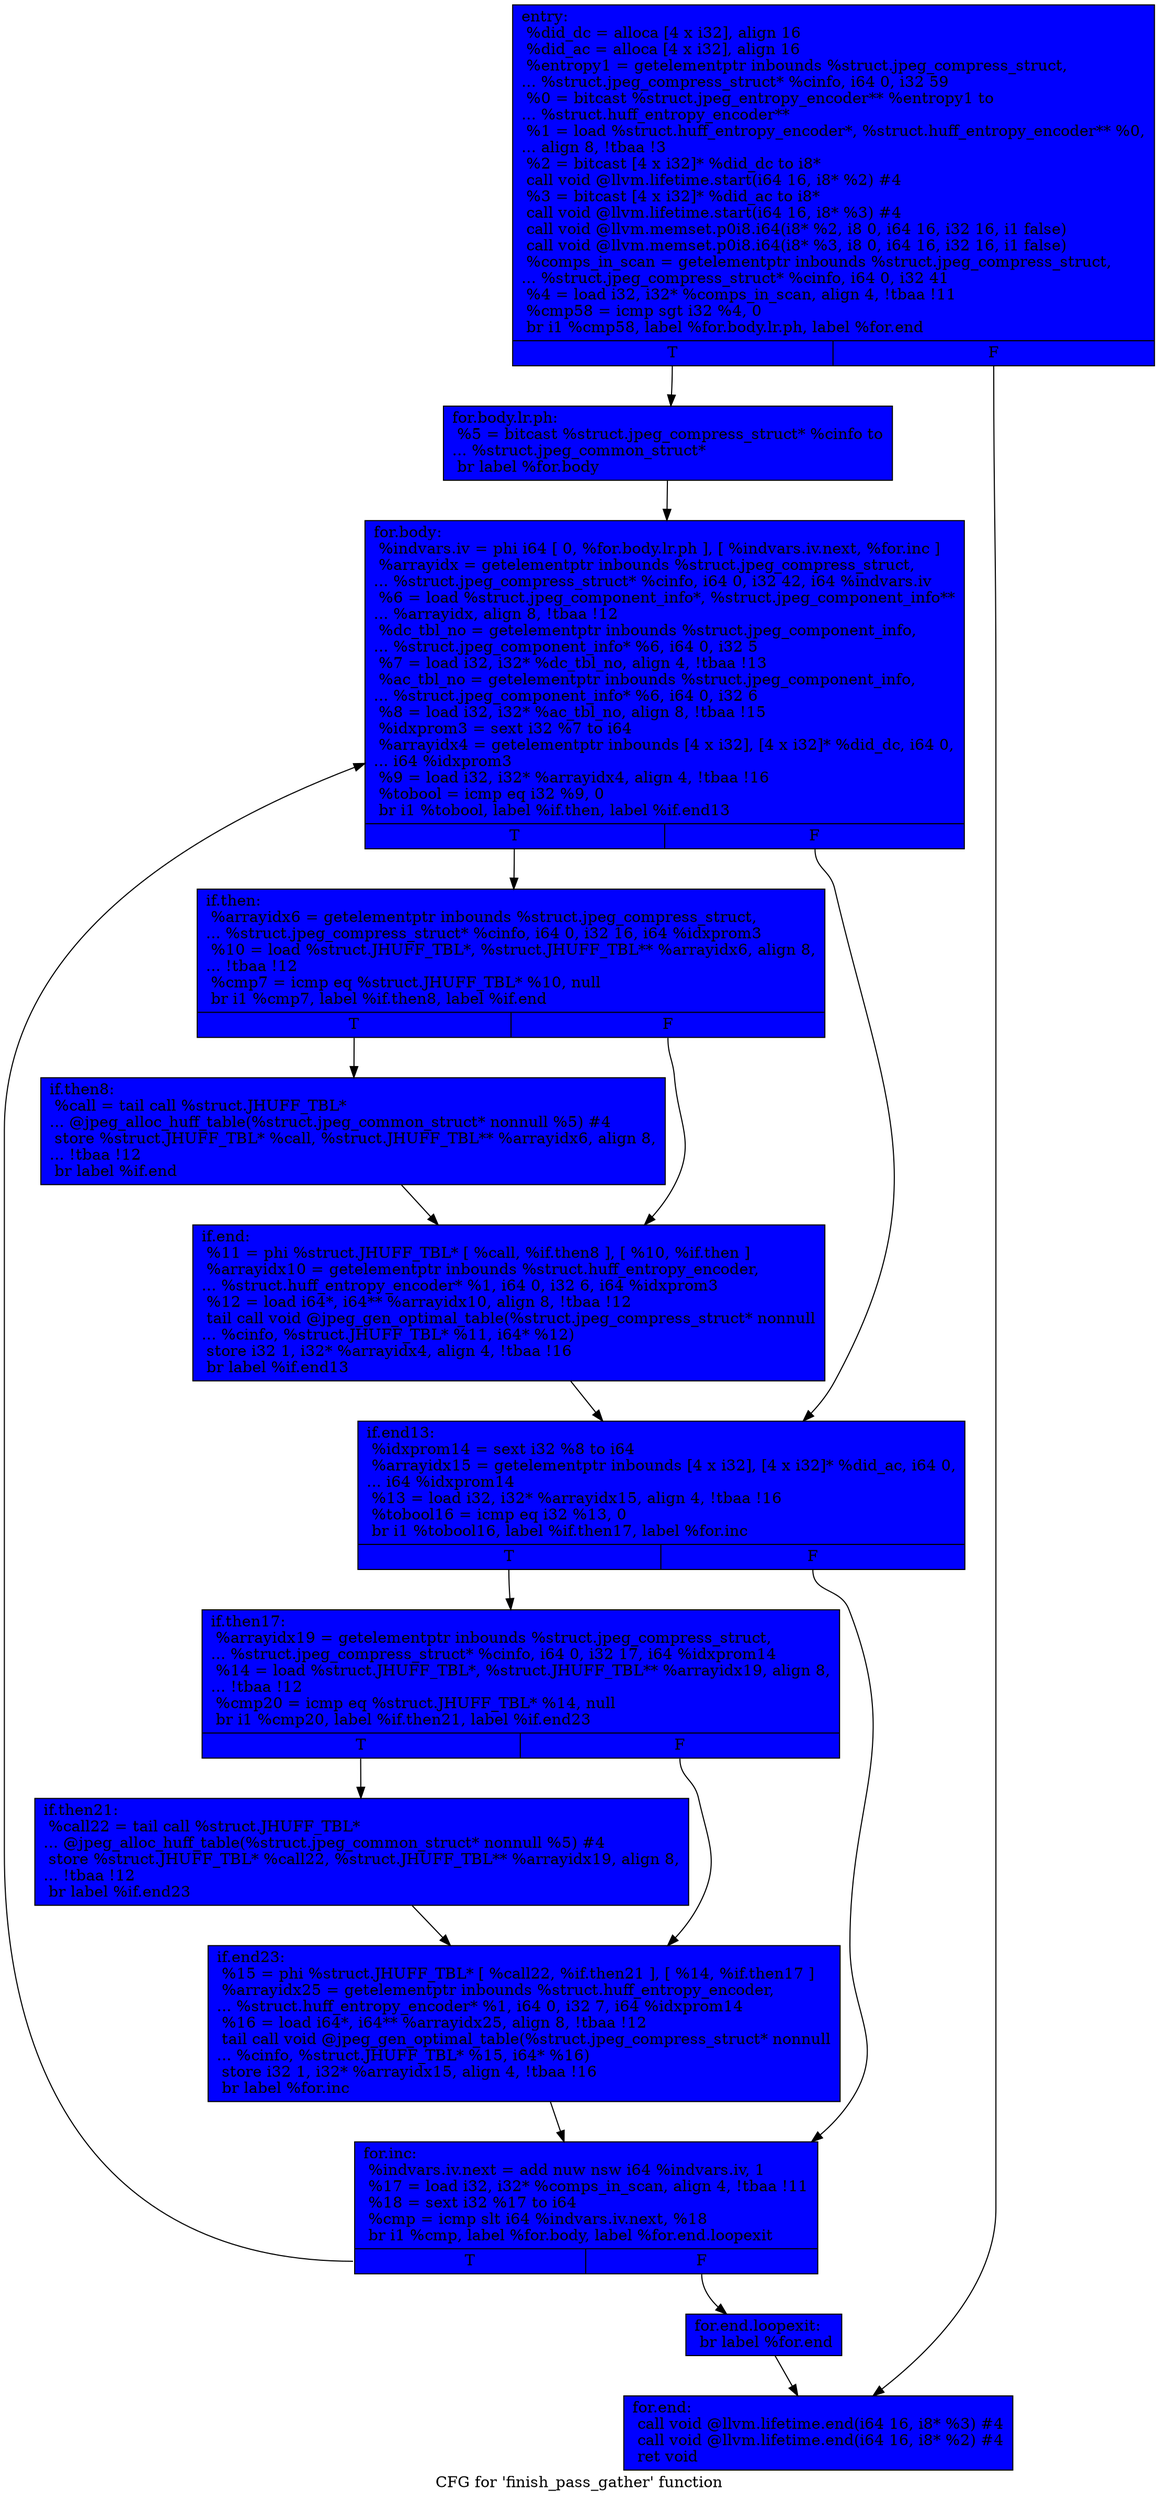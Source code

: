 digraph "CFG for 'finish_pass_gather' function" {
	label="CFG for 'finish_pass_gather' function";

	Node0x641e190 [shape=record, style = filled, fillcolor = blue, label="{entry:\l  %did_dc = alloca [4 x i32], align 16\l  %did_ac = alloca [4 x i32], align 16\l  %entropy1 = getelementptr inbounds %struct.jpeg_compress_struct,\l... %struct.jpeg_compress_struct* %cinfo, i64 0, i32 59\l  %0 = bitcast %struct.jpeg_entropy_encoder** %entropy1 to\l... %struct.huff_entropy_encoder**\l  %1 = load %struct.huff_entropy_encoder*, %struct.huff_entropy_encoder** %0,\l... align 8, !tbaa !3\l  %2 = bitcast [4 x i32]* %did_dc to i8*\l  call void @llvm.lifetime.start(i64 16, i8* %2) #4\l  %3 = bitcast [4 x i32]* %did_ac to i8*\l  call void @llvm.lifetime.start(i64 16, i8* %3) #4\l  call void @llvm.memset.p0i8.i64(i8* %2, i8 0, i64 16, i32 16, i1 false)\l  call void @llvm.memset.p0i8.i64(i8* %3, i8 0, i64 16, i32 16, i1 false)\l  %comps_in_scan = getelementptr inbounds %struct.jpeg_compress_struct,\l... %struct.jpeg_compress_struct* %cinfo, i64 0, i32 41\l  %4 = load i32, i32* %comps_in_scan, align 4, !tbaa !11\l  %cmp58 = icmp sgt i32 %4, 0\l  br i1 %cmp58, label %for.body.lr.ph, label %for.end\l|{<s0>T|<s1>F}}"];
	Node0x641e190:s0 -> Node0x63fbf90;
	Node0x641e190:s1 -> Node0x63fc040;
	Node0x63fbf90 [shape=record, style = filled, fillcolor = blue, label="{for.body.lr.ph:                                   \l  %5 = bitcast %struct.jpeg_compress_struct* %cinfo to\l... %struct.jpeg_common_struct*\l  br label %for.body\l}"];
	Node0x63fbf90 -> Node0x63fc180;
	Node0x63fc180 [shape=record, style = filled, fillcolor = blue, label="{for.body:                                         \l  %indvars.iv = phi i64 [ 0, %for.body.lr.ph ], [ %indvars.iv.next, %for.inc ]\l  %arrayidx = getelementptr inbounds %struct.jpeg_compress_struct,\l... %struct.jpeg_compress_struct* %cinfo, i64 0, i32 42, i64 %indvars.iv\l  %6 = load %struct.jpeg_component_info*, %struct.jpeg_component_info**\l... %arrayidx, align 8, !tbaa !12\l  %dc_tbl_no = getelementptr inbounds %struct.jpeg_component_info,\l... %struct.jpeg_component_info* %6, i64 0, i32 5\l  %7 = load i32, i32* %dc_tbl_no, align 4, !tbaa !13\l  %ac_tbl_no = getelementptr inbounds %struct.jpeg_component_info,\l... %struct.jpeg_component_info* %6, i64 0, i32 6\l  %8 = load i32, i32* %ac_tbl_no, align 8, !tbaa !15\l  %idxprom3 = sext i32 %7 to i64\l  %arrayidx4 = getelementptr inbounds [4 x i32], [4 x i32]* %did_dc, i64 0,\l... i64 %idxprom3\l  %9 = load i32, i32* %arrayidx4, align 4, !tbaa !16\l  %tobool = icmp eq i32 %9, 0\l  br i1 %tobool, label %if.then, label %if.end13\l|{<s0>T|<s1>F}}"];
	Node0x63fc180:s0 -> Node0x63e9520;
	Node0x63fc180:s1 -> Node0x63fcc90;
	Node0x63e9520 [shape=record, style = filled, fillcolor = blue, label="{if.then:                                          \l  %arrayidx6 = getelementptr inbounds %struct.jpeg_compress_struct,\l... %struct.jpeg_compress_struct* %cinfo, i64 0, i32 16, i64 %idxprom3\l  %10 = load %struct.JHUFF_TBL*, %struct.JHUFF_TBL** %arrayidx6, align 8,\l... !tbaa !12\l  %cmp7 = icmp eq %struct.JHUFF_TBL* %10, null\l  br i1 %cmp7, label %if.then8, label %if.end\l|{<s0>T|<s1>F}}"];
	Node0x63e9520:s0 -> Node0x63fcf90;
	Node0x63e9520:s1 -> Node0x63fd070;
	Node0x63fcf90 [shape=record, style = filled, fillcolor = blue, label="{if.then8:                                         \l  %call = tail call %struct.JHUFF_TBL*\l... @jpeg_alloc_huff_table(%struct.jpeg_common_struct* nonnull %5) #4\l  store %struct.JHUFF_TBL* %call, %struct.JHUFF_TBL** %arrayidx6, align 8,\l... !tbaa !12\l  br label %if.end\l}"];
	Node0x63fcf90 -> Node0x63fd070;
	Node0x63fd070 [shape=record, style = filled, fillcolor = blue, label="{if.end:                                           \l  %11 = phi %struct.JHUFF_TBL* [ %call, %if.then8 ], [ %10, %if.then ]\l  %arrayidx10 = getelementptr inbounds %struct.huff_entropy_encoder,\l... %struct.huff_entropy_encoder* %1, i64 0, i32 6, i64 %idxprom3\l  %12 = load i64*, i64** %arrayidx10, align 8, !tbaa !12\l  tail call void @jpeg_gen_optimal_table(%struct.jpeg_compress_struct* nonnull\l... %cinfo, %struct.JHUFF_TBL* %11, i64* %12)\l  store i32 1, i32* %arrayidx4, align 4, !tbaa !16\l  br label %if.end13\l}"];
	Node0x63fd070 -> Node0x63fcc90;
	Node0x63fcc90 [shape=record, style = filled, fillcolor = blue, label="{if.end13:                                         \l  %idxprom14 = sext i32 %8 to i64\l  %arrayidx15 = getelementptr inbounds [4 x i32], [4 x i32]* %did_ac, i64 0,\l... i64 %idxprom14\l  %13 = load i32, i32* %arrayidx15, align 4, !tbaa !16\l  %tobool16 = icmp eq i32 %13, 0\l  br i1 %tobool16, label %if.then17, label %for.inc\l|{<s0>T|<s1>F}}"];
	Node0x63fcc90:s0 -> Node0x63fdce0;
	Node0x63fcc90:s1 -> Node0x63fc300;
	Node0x63fdce0 [shape=record, style = filled, fillcolor = blue, label="{if.then17:                                        \l  %arrayidx19 = getelementptr inbounds %struct.jpeg_compress_struct,\l... %struct.jpeg_compress_struct* %cinfo, i64 0, i32 17, i64 %idxprom14\l  %14 = load %struct.JHUFF_TBL*, %struct.JHUFF_TBL** %arrayidx19, align 8,\l... !tbaa !12\l  %cmp20 = icmp eq %struct.JHUFF_TBL* %14, null\l  br i1 %cmp20, label %if.then21, label %if.end23\l|{<s0>T|<s1>F}}"];
	Node0x63fdce0:s0 -> Node0x63fdfc0;
	Node0x63fdce0:s1 -> Node0x63fe0a0;
	Node0x63fdfc0 [shape=record, style = filled, fillcolor = blue, label="{if.then21:                                        \l  %call22 = tail call %struct.JHUFF_TBL*\l... @jpeg_alloc_huff_table(%struct.jpeg_common_struct* nonnull %5) #4\l  store %struct.JHUFF_TBL* %call22, %struct.JHUFF_TBL** %arrayidx19, align 8,\l... !tbaa !12\l  br label %if.end23\l}"];
	Node0x63fdfc0 -> Node0x63fe0a0;
	Node0x63fe0a0 [shape=record, style = filled, fillcolor = blue, label="{if.end23:                                         \l  %15 = phi %struct.JHUFF_TBL* [ %call22, %if.then21 ], [ %14, %if.then17 ]\l  %arrayidx25 = getelementptr inbounds %struct.huff_entropy_encoder,\l... %struct.huff_entropy_encoder* %1, i64 0, i32 7, i64 %idxprom14\l  %16 = load i64*, i64** %arrayidx25, align 8, !tbaa !12\l  tail call void @jpeg_gen_optimal_table(%struct.jpeg_compress_struct* nonnull\l... %cinfo, %struct.JHUFF_TBL* %15, i64* %16)\l  store i32 1, i32* %arrayidx15, align 4, !tbaa !16\l  br label %for.inc\l}"];
	Node0x63fe0a0 -> Node0x63fc300;
	Node0x63fc300 [shape=record, style = filled, fillcolor = blue, label="{for.inc:                                          \l  %indvars.iv.next = add nuw nsw i64 %indvars.iv, 1\l  %17 = load i32, i32* %comps_in_scan, align 4, !tbaa !11\l  %18 = sext i32 %17 to i64\l  %cmp = icmp slt i64 %indvars.iv.next, %18\l  br i1 %cmp, label %for.body, label %for.end.loopexit\l|{<s0>T|<s1>F}}"];
	Node0x63fc300:s0 -> Node0x63fc180;
	Node0x63fc300:s1 -> Node0x63fe8d0;
	Node0x63fe8d0 [shape=record, style = filled, fillcolor = blue, label="{for.end.loopexit:                                 \l  br label %for.end\l}"];
	Node0x63fe8d0 -> Node0x63fc040;
	Node0x63fc040 [shape=record, style = filled, fillcolor = blue, label="{for.end:                                          \l  call void @llvm.lifetime.end(i64 16, i8* %3) #4\l  call void @llvm.lifetime.end(i64 16, i8* %2) #4\l  ret void\l}"];
}
